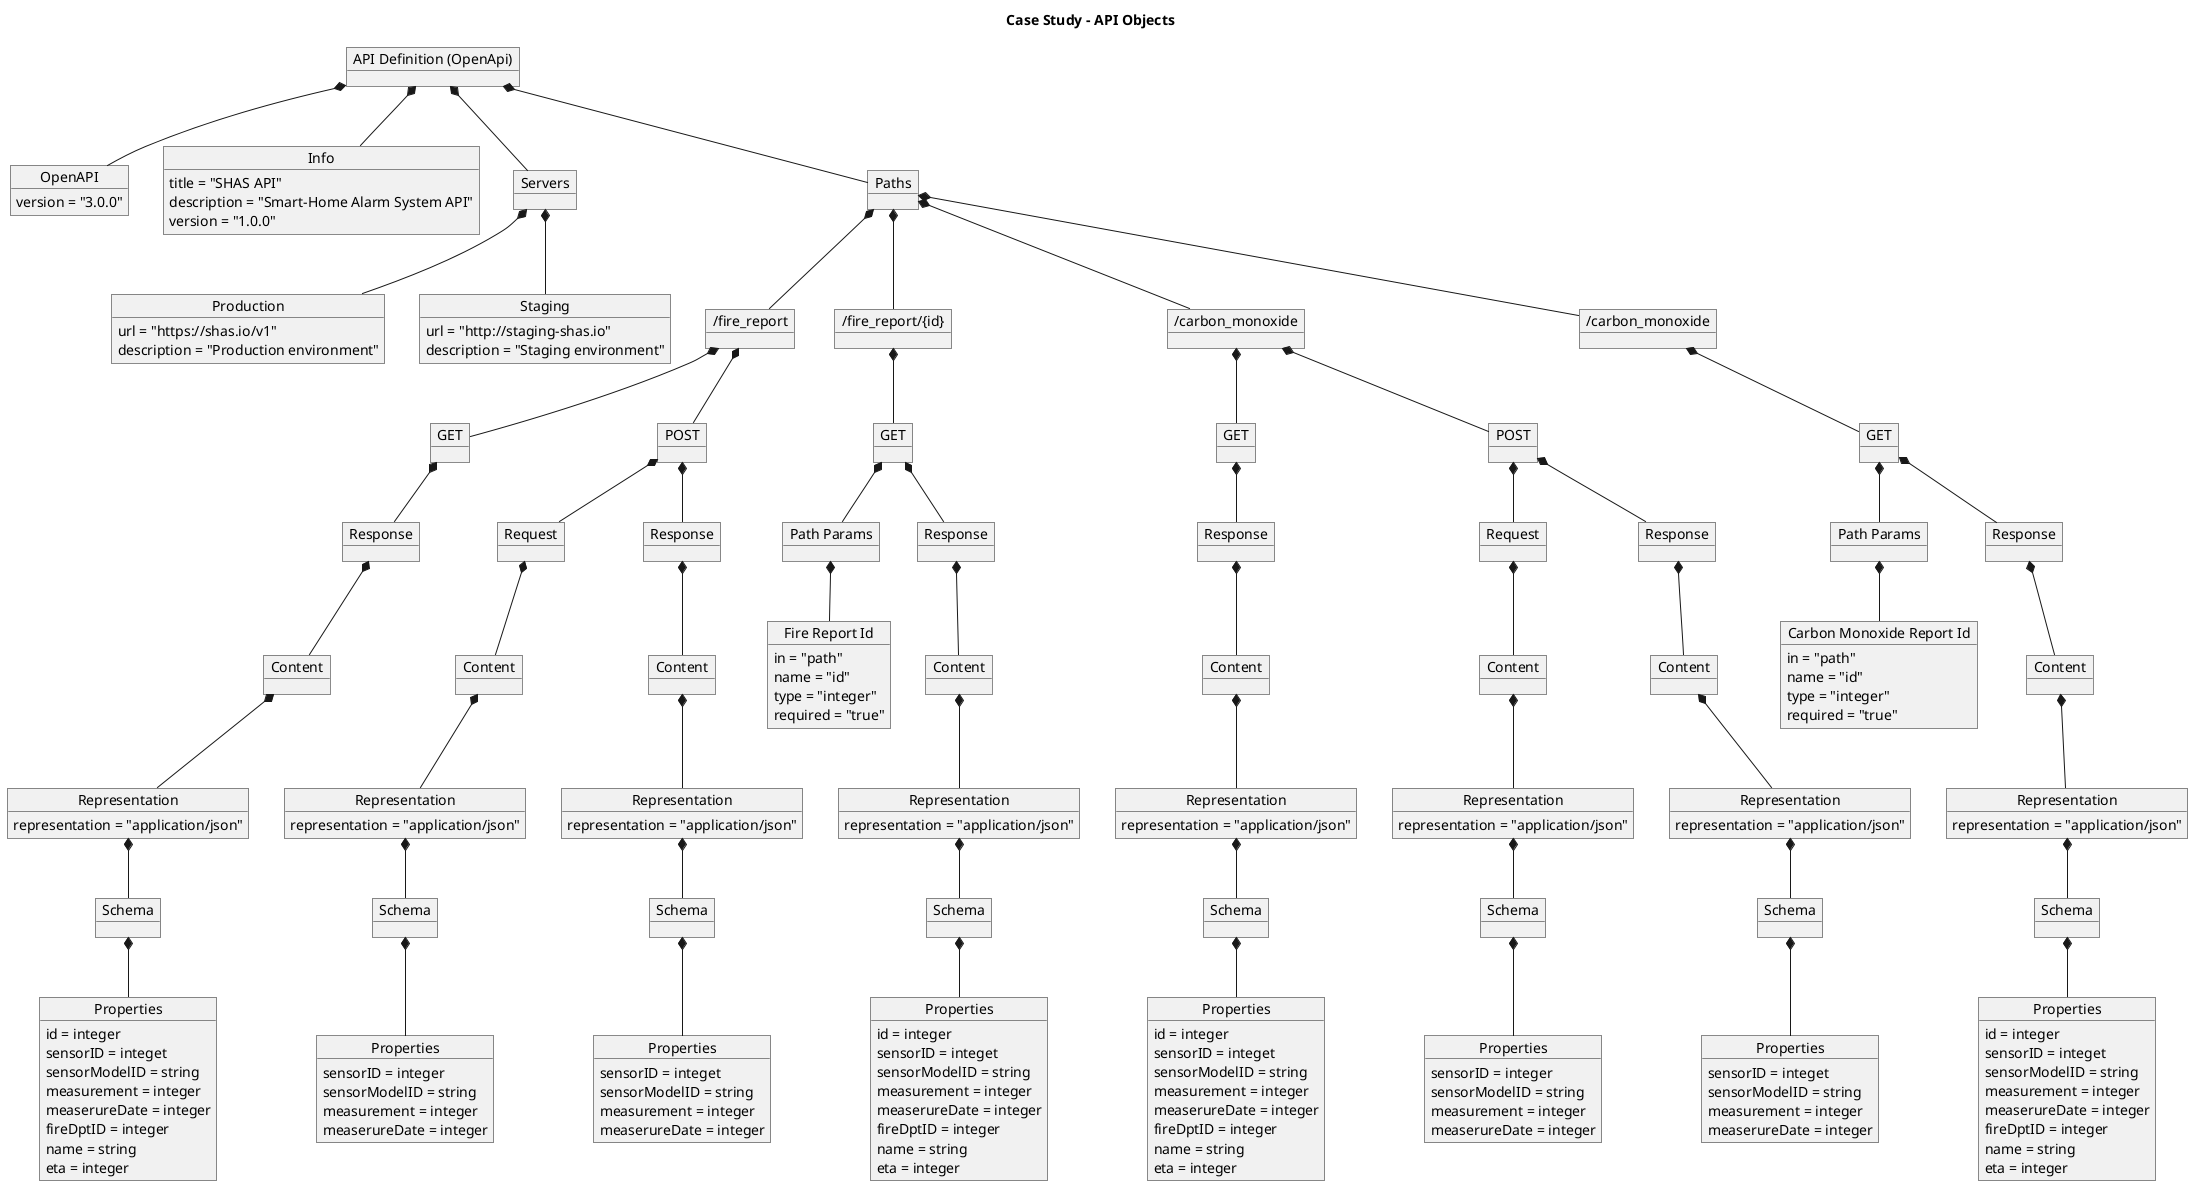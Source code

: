 @startuml
'** Title **'
title Case Study - API Objects

'** Diagram Direction **'
'left to right direction'

'** Use UML2 icons **'
skinparam componentStyle uml2


'/////////// NODES ///////////'
'** Main **'
object "API Definition (OpenApi)" as apidef

'** API Description Nodes **'
object "OpenAPI" as api_openapi {
    version = "3.0.0"
}
object "Info" as api_info {
    title = "SHAS API"
    description = "Smart-Home Alarm System API"
    version = "1.0.0"
}
object "Servers" as api_servers
object "Paths" as api_paths

'** Server Nodes **'
object "Production" as server_prod {
    url = "https://shas.io/v1"
    description = "Production environment"
}
object "Staging" as server_stg {
    url = "http://staging-shas.io"
    description = "Staging environment"
}

'** Path **'
object "/fire_report" as path_firerep
object "/fire_report/{id}" as path_firerepid
object "/carbon_monoxide" as path_corep
object "/carbon_monoxide" as path_corepid

'** Verb **'
object "GET" as firerep_get
object "POST" as firerep_post
object "GET" as firerepid_get
object "GET" as corep_get
object "POST" as corep_post
object "GET" as corepid_get

'** Verb Path Params **'
object "Path Params" as firerepid_get_params
object "Path Params" as corepid_get_params

'** Path Params **'
object "Fire Report Id" as firerepid_get_params_id {
    in = "path"
    name = "id"
    type = "integer"
    required = "true"
}
object "Carbon Monoxide Report Id" as corepid_get_params_id {
    in = "path"
    name = "id"
    type = "integer"
    required = "true"
}

'** Request **'
object "Request" as firerep_post_req
object "Request" as corep_post_req

'** Request - Content **'
object "Content" as firerep_post_req_cont
object "Content" as corep_post_req_cont

'** Request - Content - Representation **'
object "Representation" as firerep_post_req_rep {
    representation = "application/json"
}
object "Representation" as corep_post_req_rep {
    representation = "application/json"
}

'** Request - Content - Schema **'
object "Schema" as firerep_post_req_schema
object "Schema" as corep_post_req_schema

'** Request - Content - Schema - Properties **'
object "Properties" as firerep_post_req_schema_prop {
    sensorID = integer
    sensorModelID = string
    measurement = integer
    measerureDate = integer
}
object "Properties" as corep_post_req_schema_prop {
    sensorID = integer
    sensorModelID = string
    measurement = integer
    measerureDate = integer
}

'** Response **'
object "Response" as firerep_get_resp
object "Response" as firerep_post_resp
object "Response" as firerepid_get_resp
object "Response" as corep_get_resp
object "Response" as corep_post_resp
object "Response" as corepid_get_resp

'** Response - Content **'
object "Content" as firerep_get_resp_cont
object "Content" as firerep_post_resp_cont
object "Content" as firerepid_get_resp_cont
object "Content" as corep_get_resp_cont
object "Content" as corep_post_resp_cont
object "Content" as corepid_get_resp_cont

'** Response - Content - Representation **'
object "Representation" as firerep_get_resp_rep {
    representation = "application/json"
}
object "Representation" as firerep_post_resp_rep {
    representation = "application/json"
}
object "Representation" as firerepid_get_resp_rep {
    representation = "application/json"
}
object "Representation" as corep_get_resp_rep {
    representation = "application/json"
}
object "Representation" as corep_post_resp_rep {
    representation = "application/json"
}
object "Representation" as corepid_get_resp_rep {
    representation = "application/json"
}

'** Response - Content - Schema **'
object "Schema" as firerep_get_resp_schema
object "Schema" as firerep_post_resp_schema
object "Schema" as firerepid_get_resp_schema
object "Schema" as corep_get_resp_schema
object "Schema" as corep_post_resp_schema
object "Schema" as corepid_get_resp_schema

'** Response - Content - Schema - Properties **'
object "Properties" as firerep_get_resp_schema_prop {
    id = integer
    sensorID = integet
    sensorModelID = string
    measurement = integer
    measerureDate = integer
    fireDptID = integer
    name = string
    eta = integer
}
object "Properties" as firerep_post_resp_schema_prop {
    sensorID = integet
    sensorModelID = string
    measurement = integer
    measerureDate = integer
}
object "Properties" as firerepid_get_resp_schema_prop {
    id = integer
    sensorID = integet
    sensorModelID = string
    measurement = integer
    measerureDate = integer
    fireDptID = integer
    name = string
    eta = integer
}
object "Properties" as corep_get_resp_schema_prop {
    id = integer
    sensorID = integet
    sensorModelID = string
    measurement = integer
    measerureDate = integer
    fireDptID = integer
    name = string
    eta = integer
}
object "Properties" as corep_post_resp_schema_prop {
    sensorID = integet
    sensorModelID = string
    measurement = integer
    measerureDate = integer
}
object "Properties" as corepid_get_resp_schema_prop {
    id = integer
    sensorID = integet
    sensorModelID = string
    measurement = integer
    measerureDate = integer
    fireDptID = integer
    name = string
    eta = integer
}

'/////////// RELATIONS ///////////'
'** API **'
apidef *-- api_openapi
apidef *-- api_info
apidef *-- api_servers
apidef *-- api_paths

'** Servers **'
api_servers *-- server_prod
api_servers *-- server_stg

'** Paths **'
api_paths *-- path_firerep
api_paths *-- path_firerepid
api_paths *-- path_corep
api_paths *-- path_corepid

'** Verbs **'
path_firerep *-- firerep_get
path_firerep *-- firerep_post
path_firerepid *-- firerepid_get
path_corep *-- corep_get
path_corep *-- corep_post
path_corepid *-- corepid_get

'** Verbs - Path Params **'
firerepid_get *-- firerepid_get_params
corepid_get *-- corepid_get_params

'** Verbs - Path Params - Ids **'
firerepid_get_params *-- firerepid_get_params_id
corepid_get_params *-- corepid_get_params_id

'** Requests **'
firerep_post *-- firerep_post_req
corep_post *-- corep_post_req

'** Requests - Content **'
firerep_post_req *-- firerep_post_req_cont
corep_post_req *-- corep_post_req_cont

'** Requests - Content - Representation **'
firerep_post_req_cont *-- firerep_post_req_rep
corep_post_req_cont *-- corep_post_req_rep

'** Requests - Content - Representation - Schema **'
firerep_post_req_rep *-- firerep_post_req_schema
corep_post_req_rep *-- corep_post_req_schema

'** Requests - Content - Representation - Properties **'
firerep_post_req_schema *-- firerep_post_req_schema_prop
corep_post_req_schema *-- corep_post_req_schema_prop

'** Responses **'
firerep_get *-- firerep_get_resp
firerep_post *-- firerep_post_resp
firerepid_get *-- firerepid_get_resp
corep_get *-- corep_get_resp
corep_post *-- corep_post_resp
corepid_get *-- corepid_get_resp

'** Responses - Content **'
firerep_get_resp *-- firerep_get_resp_cont
firerep_post_resp *-- firerep_post_resp_cont
firerepid_get_resp *-- firerepid_get_resp_cont
corep_get_resp *-- corep_get_resp_cont
corep_post_resp *-- corep_post_resp_cont
corepid_get_resp *-- corepid_get_resp_cont

'** Responses - Content - Representation **'
firerep_get_resp_cont *-- firerep_get_resp_rep
firerep_post_resp_cont *-- firerep_post_resp_rep
firerepid_get_resp_cont *-- firerepid_get_resp_rep
corep_get_resp_cont *-- corep_get_resp_rep
corep_post_resp_cont *-- corep_post_resp_rep
corepid_get_resp_cont *-- corepid_get_resp_rep

'** Responses - Content - Representation - Schema**'
firerep_get_resp_rep *-- firerep_get_resp_schema
firerep_post_resp_rep *-- firerep_post_resp_schema
firerepid_get_resp_rep *-- firerepid_get_resp_schema
corep_get_resp_rep *-- corep_get_resp_schema
corep_post_resp_rep *-- corep_post_resp_schema
corepid_get_resp_rep *-- corepid_get_resp_schema

'** Responses - Content - Representation - Properties**'
firerep_get_resp_schema *-- firerep_get_resp_schema_prop
firerep_post_resp_schema *-- firerep_post_resp_schema_prop
firerepid_get_resp_schema *-- firerepid_get_resp_schema_prop
corep_get_resp_schema *-- corep_get_resp_schema_prop
corep_post_resp_schema *-- corep_post_resp_schema_prop
corepid_get_resp_schema *-- corepid_get_resp_schema_prop
@enduml
